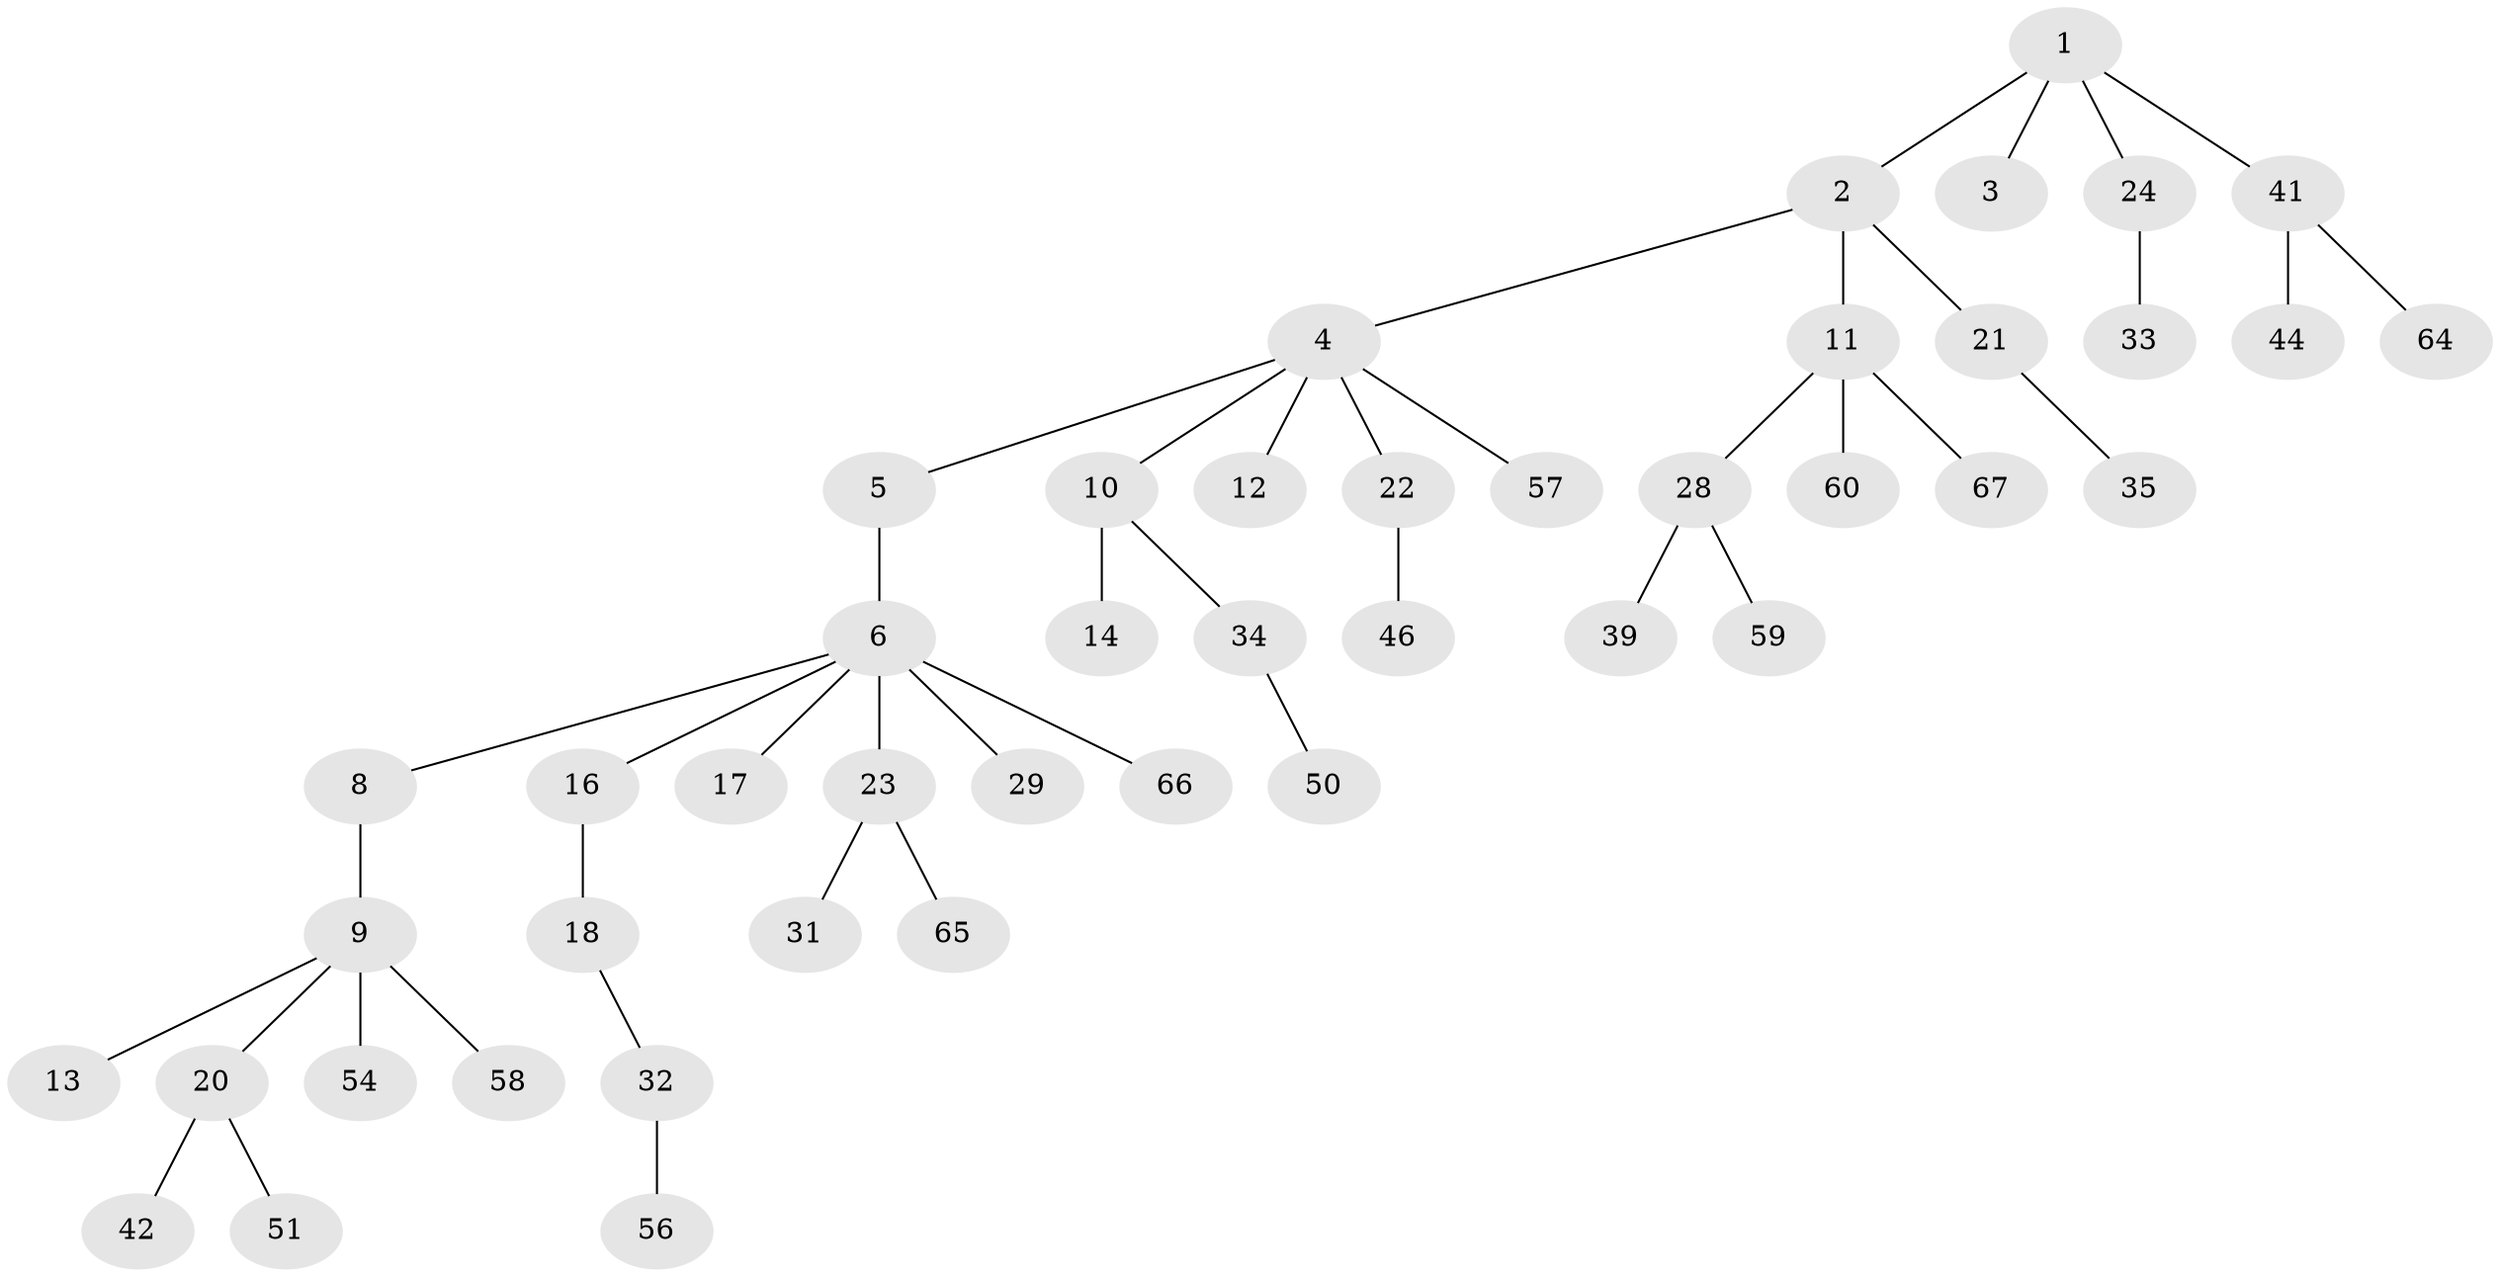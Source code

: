 // Generated by graph-tools (version 1.1) at 2025/52/02/27/25 19:52:10]
// undirected, 45 vertices, 44 edges
graph export_dot {
graph [start="1"]
  node [color=gray90,style=filled];
  1 [super="+36"];
  2;
  3;
  4 [super="+15"];
  5;
  6 [super="+7"];
  8;
  9 [super="+52"];
  10 [super="+19"];
  11 [super="+30"];
  12;
  13 [super="+25"];
  14;
  16 [super="+27"];
  17 [super="+47"];
  18;
  20 [super="+53"];
  21 [super="+43"];
  22 [super="+38"];
  23 [super="+55"];
  24 [super="+26"];
  28 [super="+37"];
  29;
  31 [super="+62"];
  32 [super="+40"];
  33 [super="+45"];
  34 [super="+48"];
  35 [super="+70"];
  39 [super="+61"];
  41 [super="+49"];
  42;
  44;
  46;
  50;
  51;
  54;
  56 [super="+63"];
  57;
  58;
  59;
  60;
  64;
  65 [super="+69"];
  66 [super="+68"];
  67;
  1 -- 2;
  1 -- 3;
  1 -- 24;
  1 -- 41;
  2 -- 4;
  2 -- 11;
  2 -- 21;
  4 -- 5;
  4 -- 10;
  4 -- 12;
  4 -- 22;
  4 -- 57;
  5 -- 6;
  6 -- 8;
  6 -- 16;
  6 -- 23;
  6 -- 66;
  6 -- 17;
  6 -- 29;
  8 -- 9;
  9 -- 13;
  9 -- 20;
  9 -- 54;
  9 -- 58;
  10 -- 14;
  10 -- 34;
  11 -- 28;
  11 -- 67;
  11 -- 60;
  16 -- 18;
  18 -- 32;
  20 -- 42;
  20 -- 51;
  21 -- 35;
  22 -- 46;
  23 -- 31;
  23 -- 65;
  24 -- 33;
  28 -- 39;
  28 -- 59;
  32 -- 56;
  34 -- 50;
  41 -- 44;
  41 -- 64;
}

